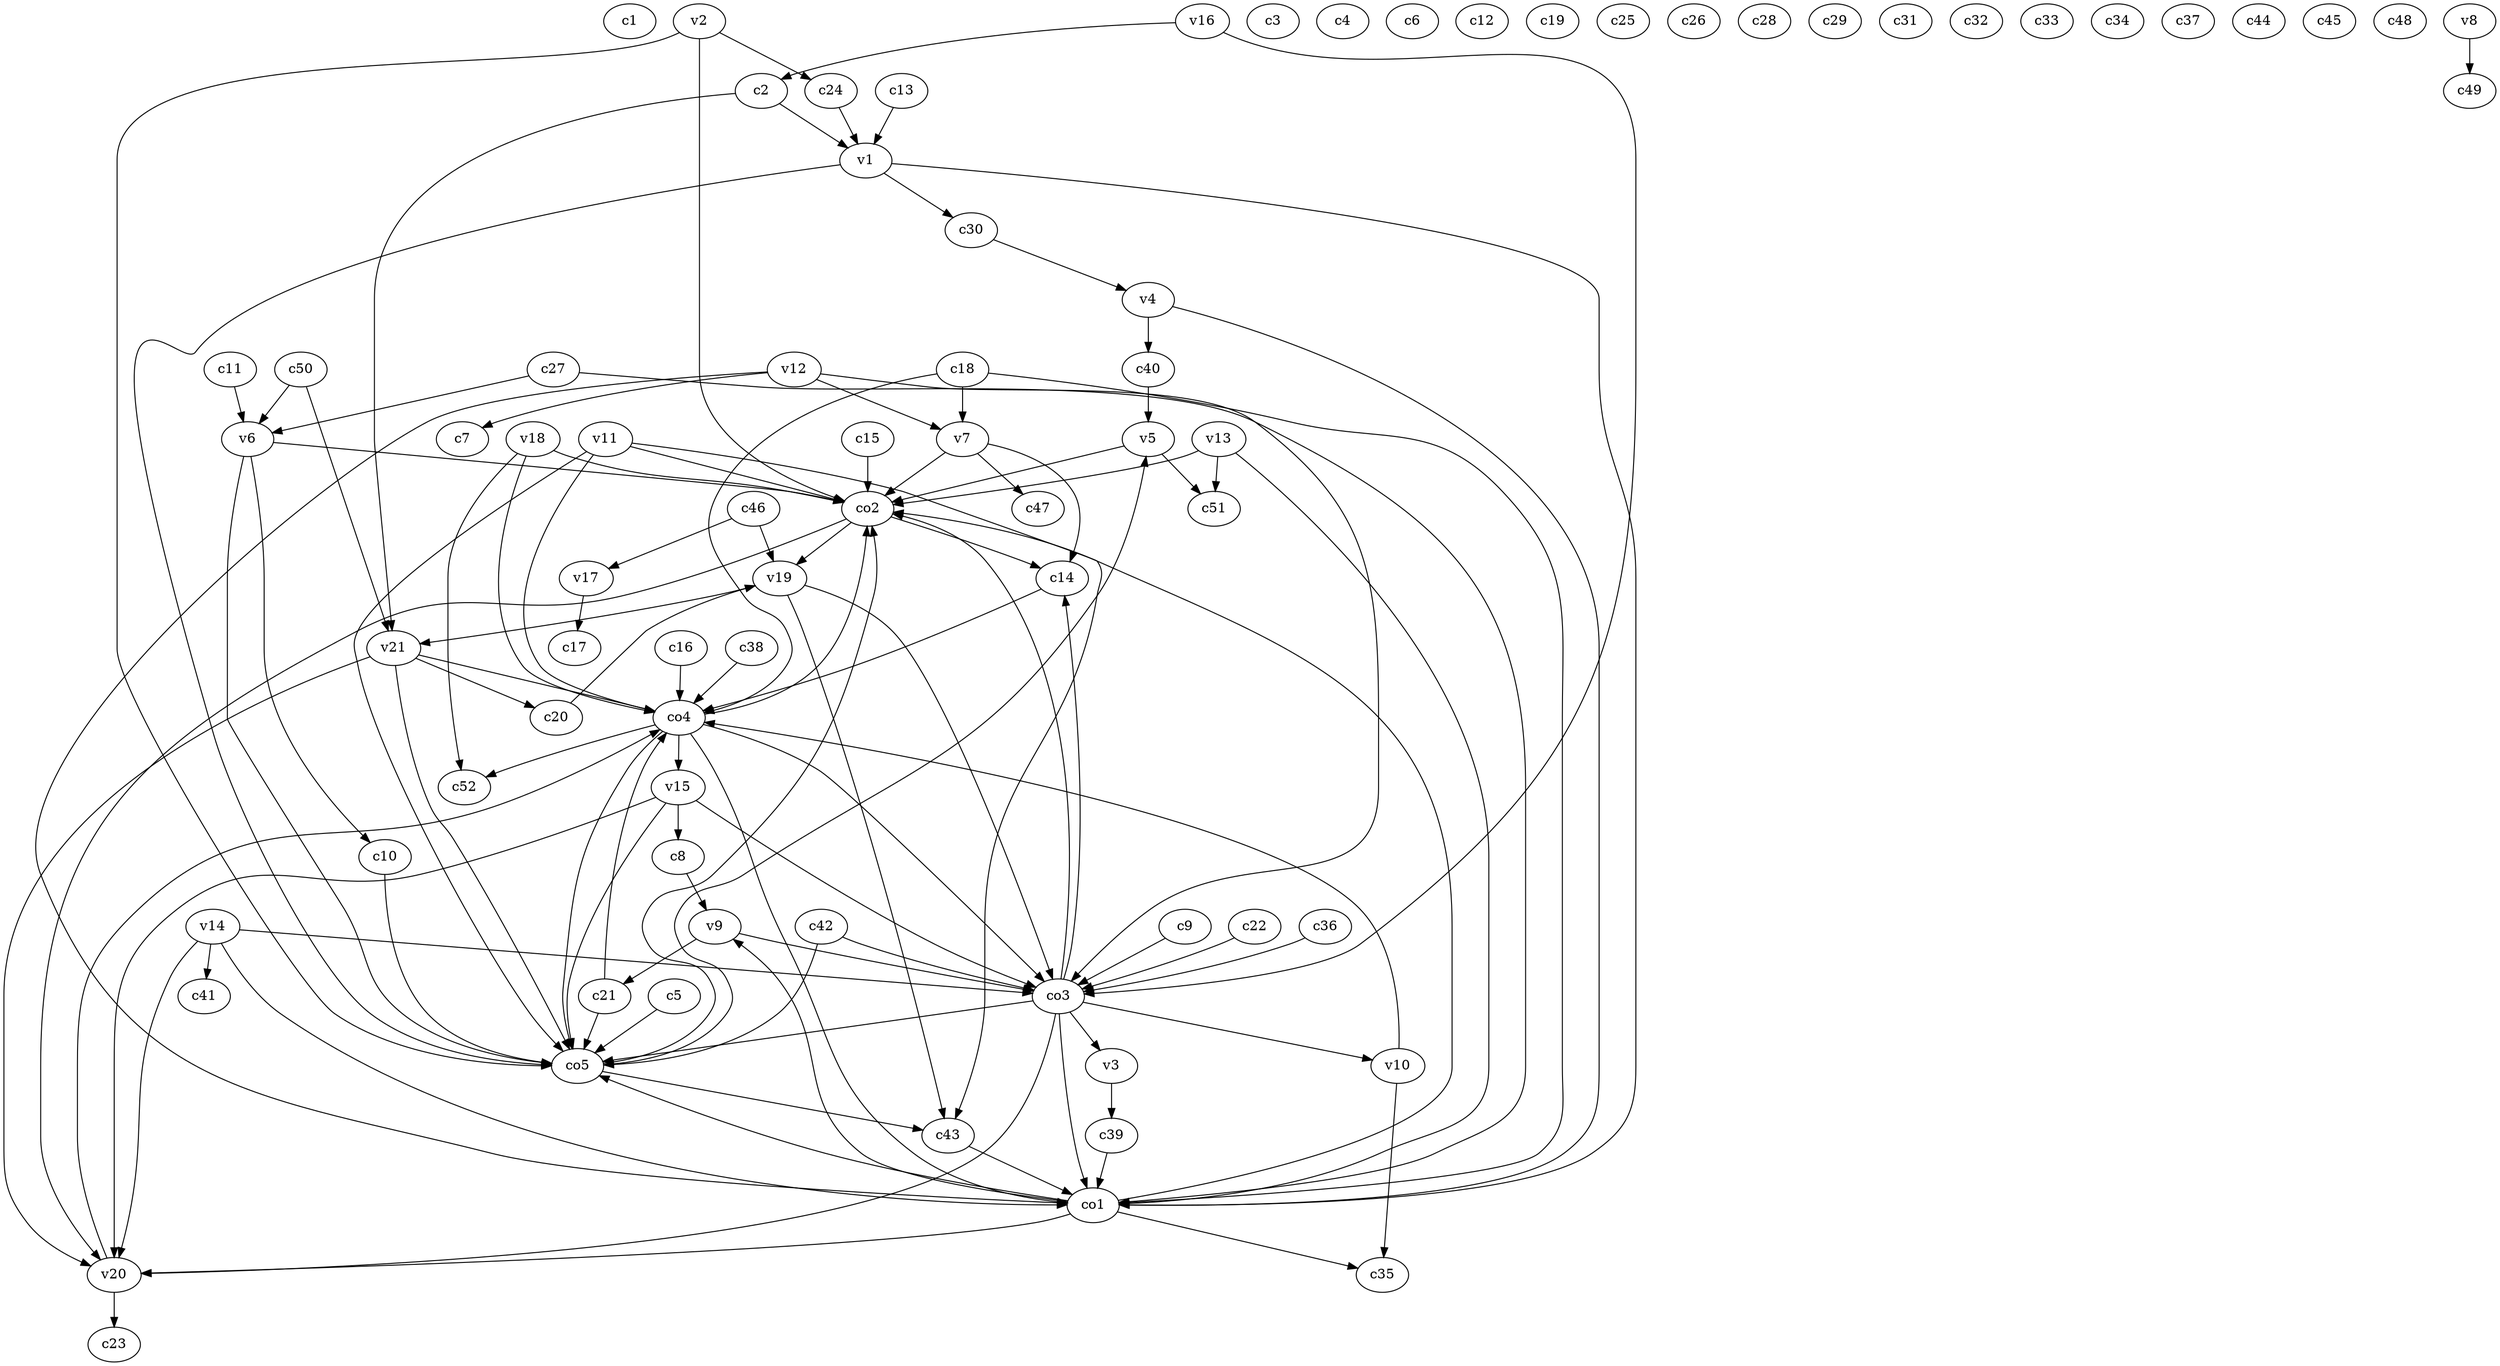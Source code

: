 strict digraph  {
c1;
c2;
c3;
c4;
c5;
c6;
c7;
c8;
c9;
c10;
c11;
c12;
c13;
c14;
c15;
c16;
c17;
c18;
c19;
c20;
c21;
c22;
c23;
c24;
c25;
c26;
c27;
c28;
c29;
c30;
c31;
c32;
c33;
c34;
c35;
c36;
c37;
c38;
c39;
c40;
c41;
c42;
c43;
c44;
c45;
c46;
c47;
c48;
c49;
c50;
c51;
c52;
v1;
v2;
v3;
v4;
v5;
v6;
v7;
v8;
v9;
v10;
v11;
v12;
v13;
v14;
v15;
v16;
v17;
v18;
v19;
v20;
v21;
co1;
co2;
co3;
co4;
co5;
c2 -> v1  [weight=1];
c2 -> v21  [weight=1];
c5 -> co5  [weight=1];
c8 -> v9  [weight=1];
c9 -> co3  [weight=1];
c10 -> co5  [weight=1];
c11 -> v6  [weight=1];
c13 -> v1  [weight=1];
c14 -> co4  [weight=1];
c15 -> co2  [weight=1];
c16 -> co4  [weight=1];
c18 -> co4  [weight=1];
c18 -> co1  [weight=1];
c18 -> v7  [weight=1];
c20 -> v19  [weight=1];
c21 -> co5  [weight=1];
c21 -> co4  [weight=1];
c22 -> co3  [weight=1];
c24 -> v1  [weight=1];
c27 -> v6  [weight=1];
c27 -> co1  [weight=1];
c30 -> v4  [weight=1];
c36 -> co3  [weight=1];
c38 -> co4  [weight=1];
c39 -> co1  [weight=1];
c40 -> v5  [weight=1];
c42 -> co5  [weight=1];
c42 -> co3  [weight=1];
c43 -> co1  [weight=1];
c46 -> v17  [weight=1];
c46 -> v19  [weight=1];
c50 -> v21  [weight=1];
c50 -> v6  [weight=1];
v1 -> c30  [weight=1];
v1 -> co1  [weight=1];
v1 -> co5  [weight=1];
v2 -> c24  [weight=1];
v2 -> co2  [weight=1];
v2 -> co5  [weight=1];
v3 -> c39  [weight=1];
v4 -> c40  [weight=1];
v4 -> co1  [weight=1];
v5 -> c51  [weight=1];
v5 -> co2  [weight=1];
v6 -> c10  [weight=1];
v6 -> co5  [weight=1];
v6 -> co2  [weight=1];
v7 -> c47  [weight=1];
v7 -> c14  [weight=1];
v7 -> co2  [weight=1];
v8 -> c49  [weight=1];
v9 -> c21  [weight=1];
v9 -> co3  [weight=1];
v10 -> c35  [weight=1];
v10 -> co4  [weight=1];
v11 -> c43  [weight=1];
v11 -> co4  [weight=1];
v11 -> co5  [weight=1];
v11 -> co2  [weight=1];
v12 -> c7  [weight=1];
v12 -> v7  [weight=1];
v12 -> co3  [weight=1];
v12 -> co1  [weight=1];
v13 -> c51  [weight=1];
v13 -> co2  [weight=1];
v13 -> co1  [weight=1];
v14 -> c41  [weight=1];
v14 -> v20  [weight=1];
v14 -> co3  [weight=1];
v14 -> co1  [weight=1];
v15 -> c8  [weight=1];
v15 -> v20  [weight=1];
v15 -> co3  [weight=1];
v15 -> co5  [weight=1];
v16 -> c2  [weight=1];
v16 -> co3  [weight=1];
v17 -> c17  [weight=1];
v18 -> c52  [weight=1];
v18 -> co2  [weight=1];
v18 -> co4  [weight=1];
v19 -> c43  [weight=1];
v19 -> v21  [weight=1];
v19 -> co3  [weight=1];
v20 -> c23  [weight=1];
v20 -> co4  [weight=1];
v21 -> c20  [weight=1];
v21 -> co5  [weight=1];
v21 -> v20  [weight=1];
v21 -> co4  [weight=1];
co1 -> c35  [weight=1];
co1 -> v9  [weight=1];
co1 -> v20  [weight=1];
co1 -> co5  [weight=1];
co1 -> co2  [weight=1];
co2 -> c14  [weight=1];
co2 -> v19  [weight=1];
co2 -> v20  [weight=1];
co3 -> c14  [weight=1];
co3 -> v3  [weight=1];
co3 -> co2  [weight=1];
co3 -> co1  [weight=1];
co3 -> v10  [weight=1];
co3 -> v20  [weight=1];
co3 -> co5  [weight=1];
co4 -> c52  [weight=1];
co4 -> co5  [weight=1];
co4 -> co3  [weight=1];
co4 -> co1  [weight=1];
co4 -> v15  [weight=1];
co4 -> co2  [weight=1];
co5 -> c43  [weight=1];
co5 -> v5  [weight=1];
co5 -> co2  [weight=1];
}
